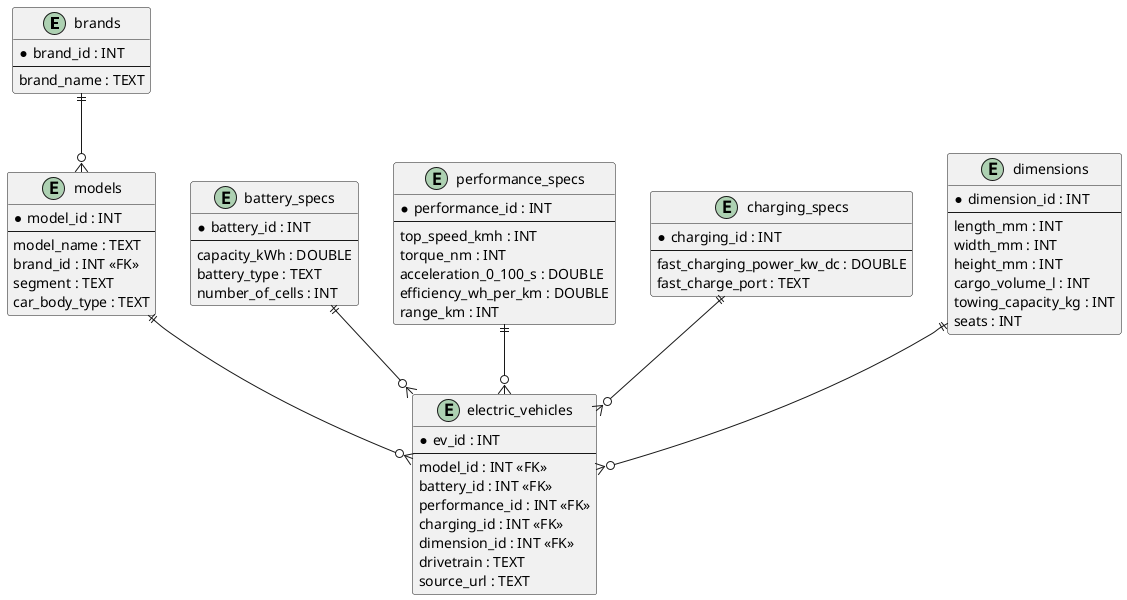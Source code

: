 @startuml
entity "brands" as brands {
    *brand_id : INT
    --
    brand_name : TEXT
}

entity "models" as models {
    *model_id : INT
    --
    model_name : TEXT
    brand_id : INT <<FK>>
    segment : TEXT
    car_body_type : TEXT
}

entity "battery_specs" as battery {
    *battery_id : INT
    --
    capacity_kWh : DOUBLE
    battery_type : TEXT
    number_of_cells : INT
}

entity "performance_specs" as perf {
    *performance_id : INT
    --
    top_speed_kmh : INT
    torque_nm : INT
    acceleration_0_100_s : DOUBLE
    efficiency_wh_per_km : DOUBLE
    range_km : INT
}

entity "charging_specs" as charging {
    *charging_id : INT
    --
    fast_charging_power_kw_dc : DOUBLE
    fast_charge_port : TEXT
}

entity "dimensions" as dim {
    *dimension_id : INT
    --
    length_mm : INT
    width_mm : INT
    height_mm : INT
    cargo_volume_l : INT
    towing_capacity_kg : INT
    seats : INT
}

entity "electric_vehicles" as ev {
    *ev_id : INT
    --
    model_id : INT <<FK>>
    battery_id : INT <<FK>>
    performance_id : INT <<FK>>
    charging_id : INT <<FK>>
    dimension_id : INT <<FK>>
    drivetrain : TEXT
    source_url : TEXT
}

brands ||--o{ models
models ||--o{ ev
battery ||--o{ ev
perf ||--o{ ev
charging ||--o{ ev
dim ||--o{ ev
@enduml
